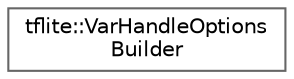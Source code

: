 digraph "Graphical Class Hierarchy"
{
 // LATEX_PDF_SIZE
  bgcolor="transparent";
  edge [fontname=Helvetica,fontsize=10,labelfontname=Helvetica,labelfontsize=10];
  node [fontname=Helvetica,fontsize=10,shape=box,height=0.2,width=0.4];
  rankdir="LR";
  Node0 [id="Node000000",label="tflite::VarHandleOptions\lBuilder",height=0.2,width=0.4,color="grey40", fillcolor="white", style="filled",URL="$structtflite_1_1_var_handle_options_builder.html",tooltip=" "];
}
